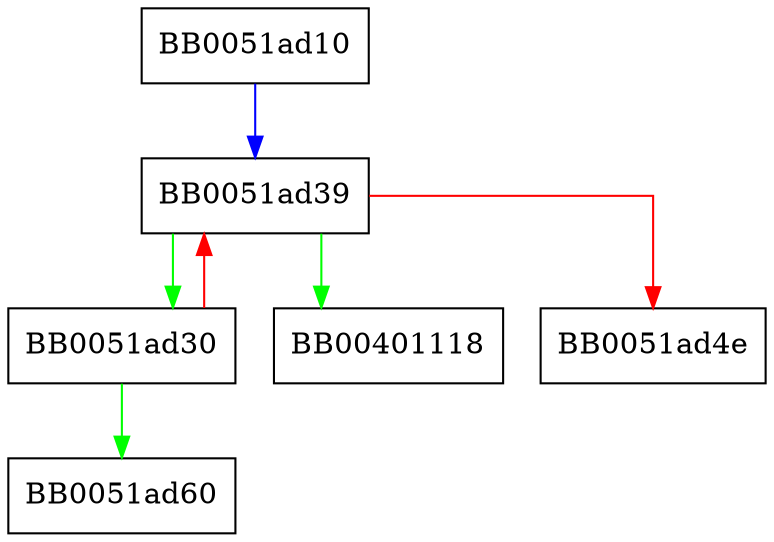 digraph ASN1_ITEM_lookup {
  node [shape="box"];
  graph [splines=ortho];
  BB0051ad10 -> BB0051ad39 [color="blue"];
  BB0051ad30 -> BB0051ad60 [color="green"];
  BB0051ad30 -> BB0051ad39 [color="red"];
  BB0051ad39 -> BB00401118 [color="green"];
  BB0051ad39 -> BB0051ad30 [color="green"];
  BB0051ad39 -> BB0051ad4e [color="red"];
}